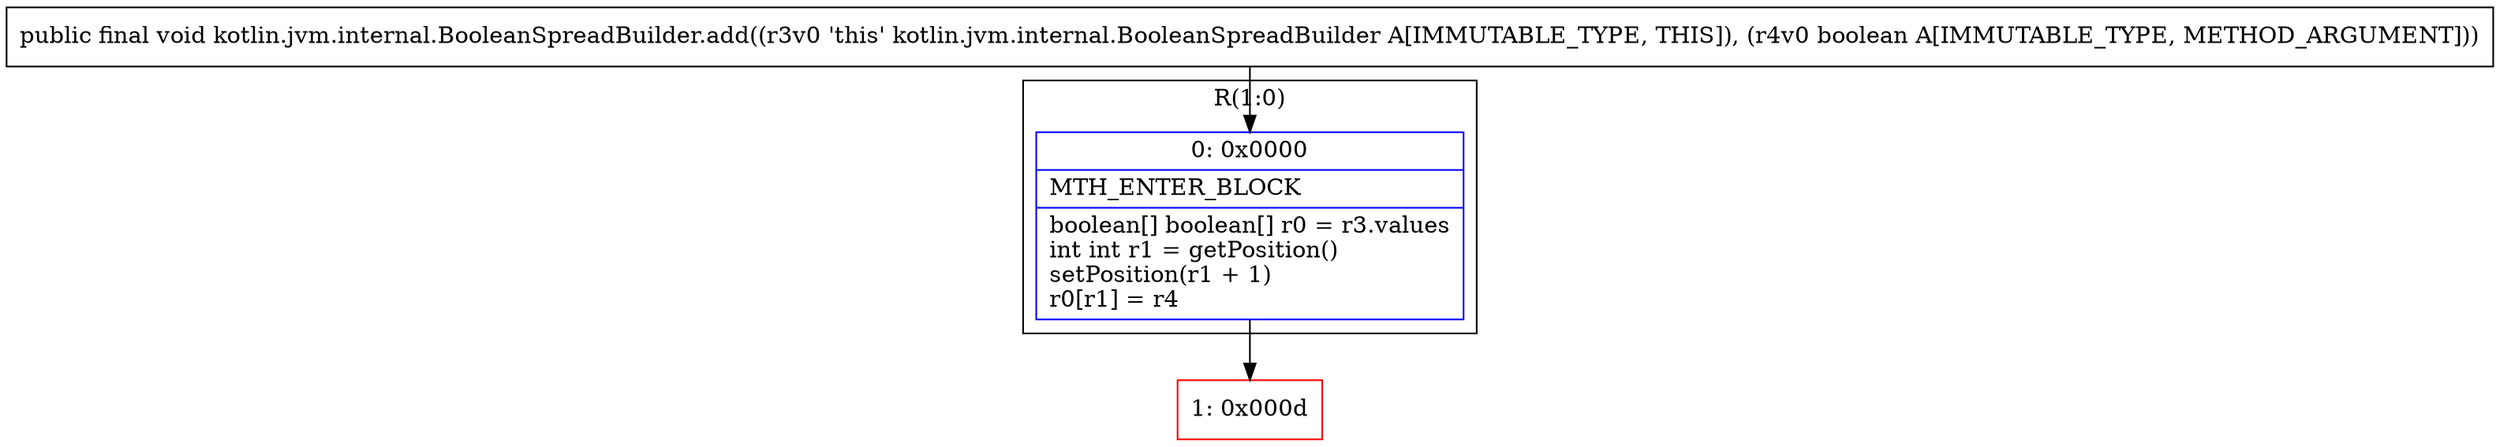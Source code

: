 digraph "CFG forkotlin.jvm.internal.BooleanSpreadBuilder.add(Z)V" {
subgraph cluster_Region_667631078 {
label = "R(1:0)";
node [shape=record,color=blue];
Node_0 [shape=record,label="{0\:\ 0x0000|MTH_ENTER_BLOCK\l|boolean[] boolean[] r0 = r3.values\lint int r1 = getPosition()\lsetPosition(r1 + 1)\lr0[r1] = r4\l}"];
}
Node_1 [shape=record,color=red,label="{1\:\ 0x000d}"];
MethodNode[shape=record,label="{public final void kotlin.jvm.internal.BooleanSpreadBuilder.add((r3v0 'this' kotlin.jvm.internal.BooleanSpreadBuilder A[IMMUTABLE_TYPE, THIS]), (r4v0 boolean A[IMMUTABLE_TYPE, METHOD_ARGUMENT])) }"];
MethodNode -> Node_0;
Node_0 -> Node_1;
}

